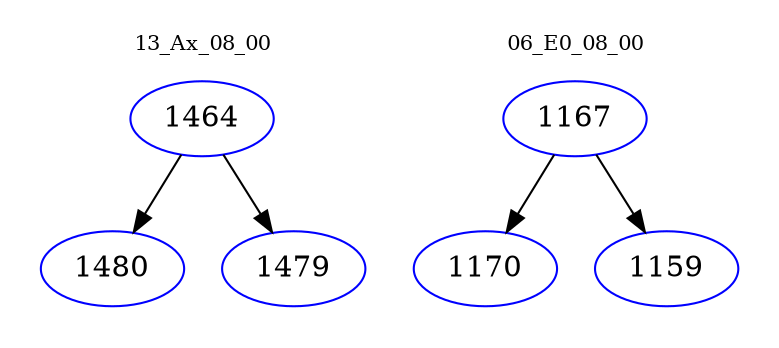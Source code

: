 digraph{
subgraph cluster_0 {
color = white
label = "13_Ax_08_00";
fontsize=10;
T0_1464 [label="1464", color="blue"]
T0_1464 -> T0_1480 [color="black"]
T0_1480 [label="1480", color="blue"]
T0_1464 -> T0_1479 [color="black"]
T0_1479 [label="1479", color="blue"]
}
subgraph cluster_1 {
color = white
label = "06_E0_08_00";
fontsize=10;
T1_1167 [label="1167", color="blue"]
T1_1167 -> T1_1170 [color="black"]
T1_1170 [label="1170", color="blue"]
T1_1167 -> T1_1159 [color="black"]
T1_1159 [label="1159", color="blue"]
}
}
